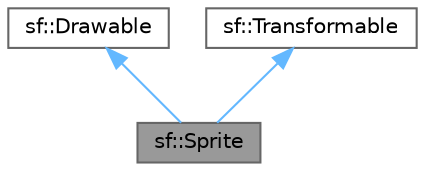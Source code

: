 digraph "sf::Sprite"
{
 // LATEX_PDF_SIZE
  bgcolor="transparent";
  edge [fontname=Helvetica,fontsize=10,labelfontname=Helvetica,labelfontsize=10];
  node [fontname=Helvetica,fontsize=10,shape=box,height=0.2,width=0.4];
  Node1 [id="Node000001",label="sf::Sprite",height=0.2,width=0.4,color="gray40", fillcolor="grey60", style="filled", fontcolor="black",tooltip="Drawable representation of a texture, with its own transformations, color, etc."];
  Node2 -> Node1 [id="edge1_Node000001_Node000002",dir="back",color="steelblue1",style="solid",tooltip=" "];
  Node2 [id="Node000002",label="sf::Drawable",height=0.2,width=0.4,color="gray40", fillcolor="white", style="filled",URL="$classsf_1_1_drawable.html",tooltip="Abstract base class for objects that can be drawn to a render target."];
  Node3 -> Node1 [id="edge2_Node000001_Node000003",dir="back",color="steelblue1",style="solid",tooltip=" "];
  Node3 [id="Node000003",label="sf::Transformable",height=0.2,width=0.4,color="gray40", fillcolor="white", style="filled",URL="$classsf_1_1_transformable.html",tooltip="Decomposed transform defined by a position, a rotation and a scale."];
}
